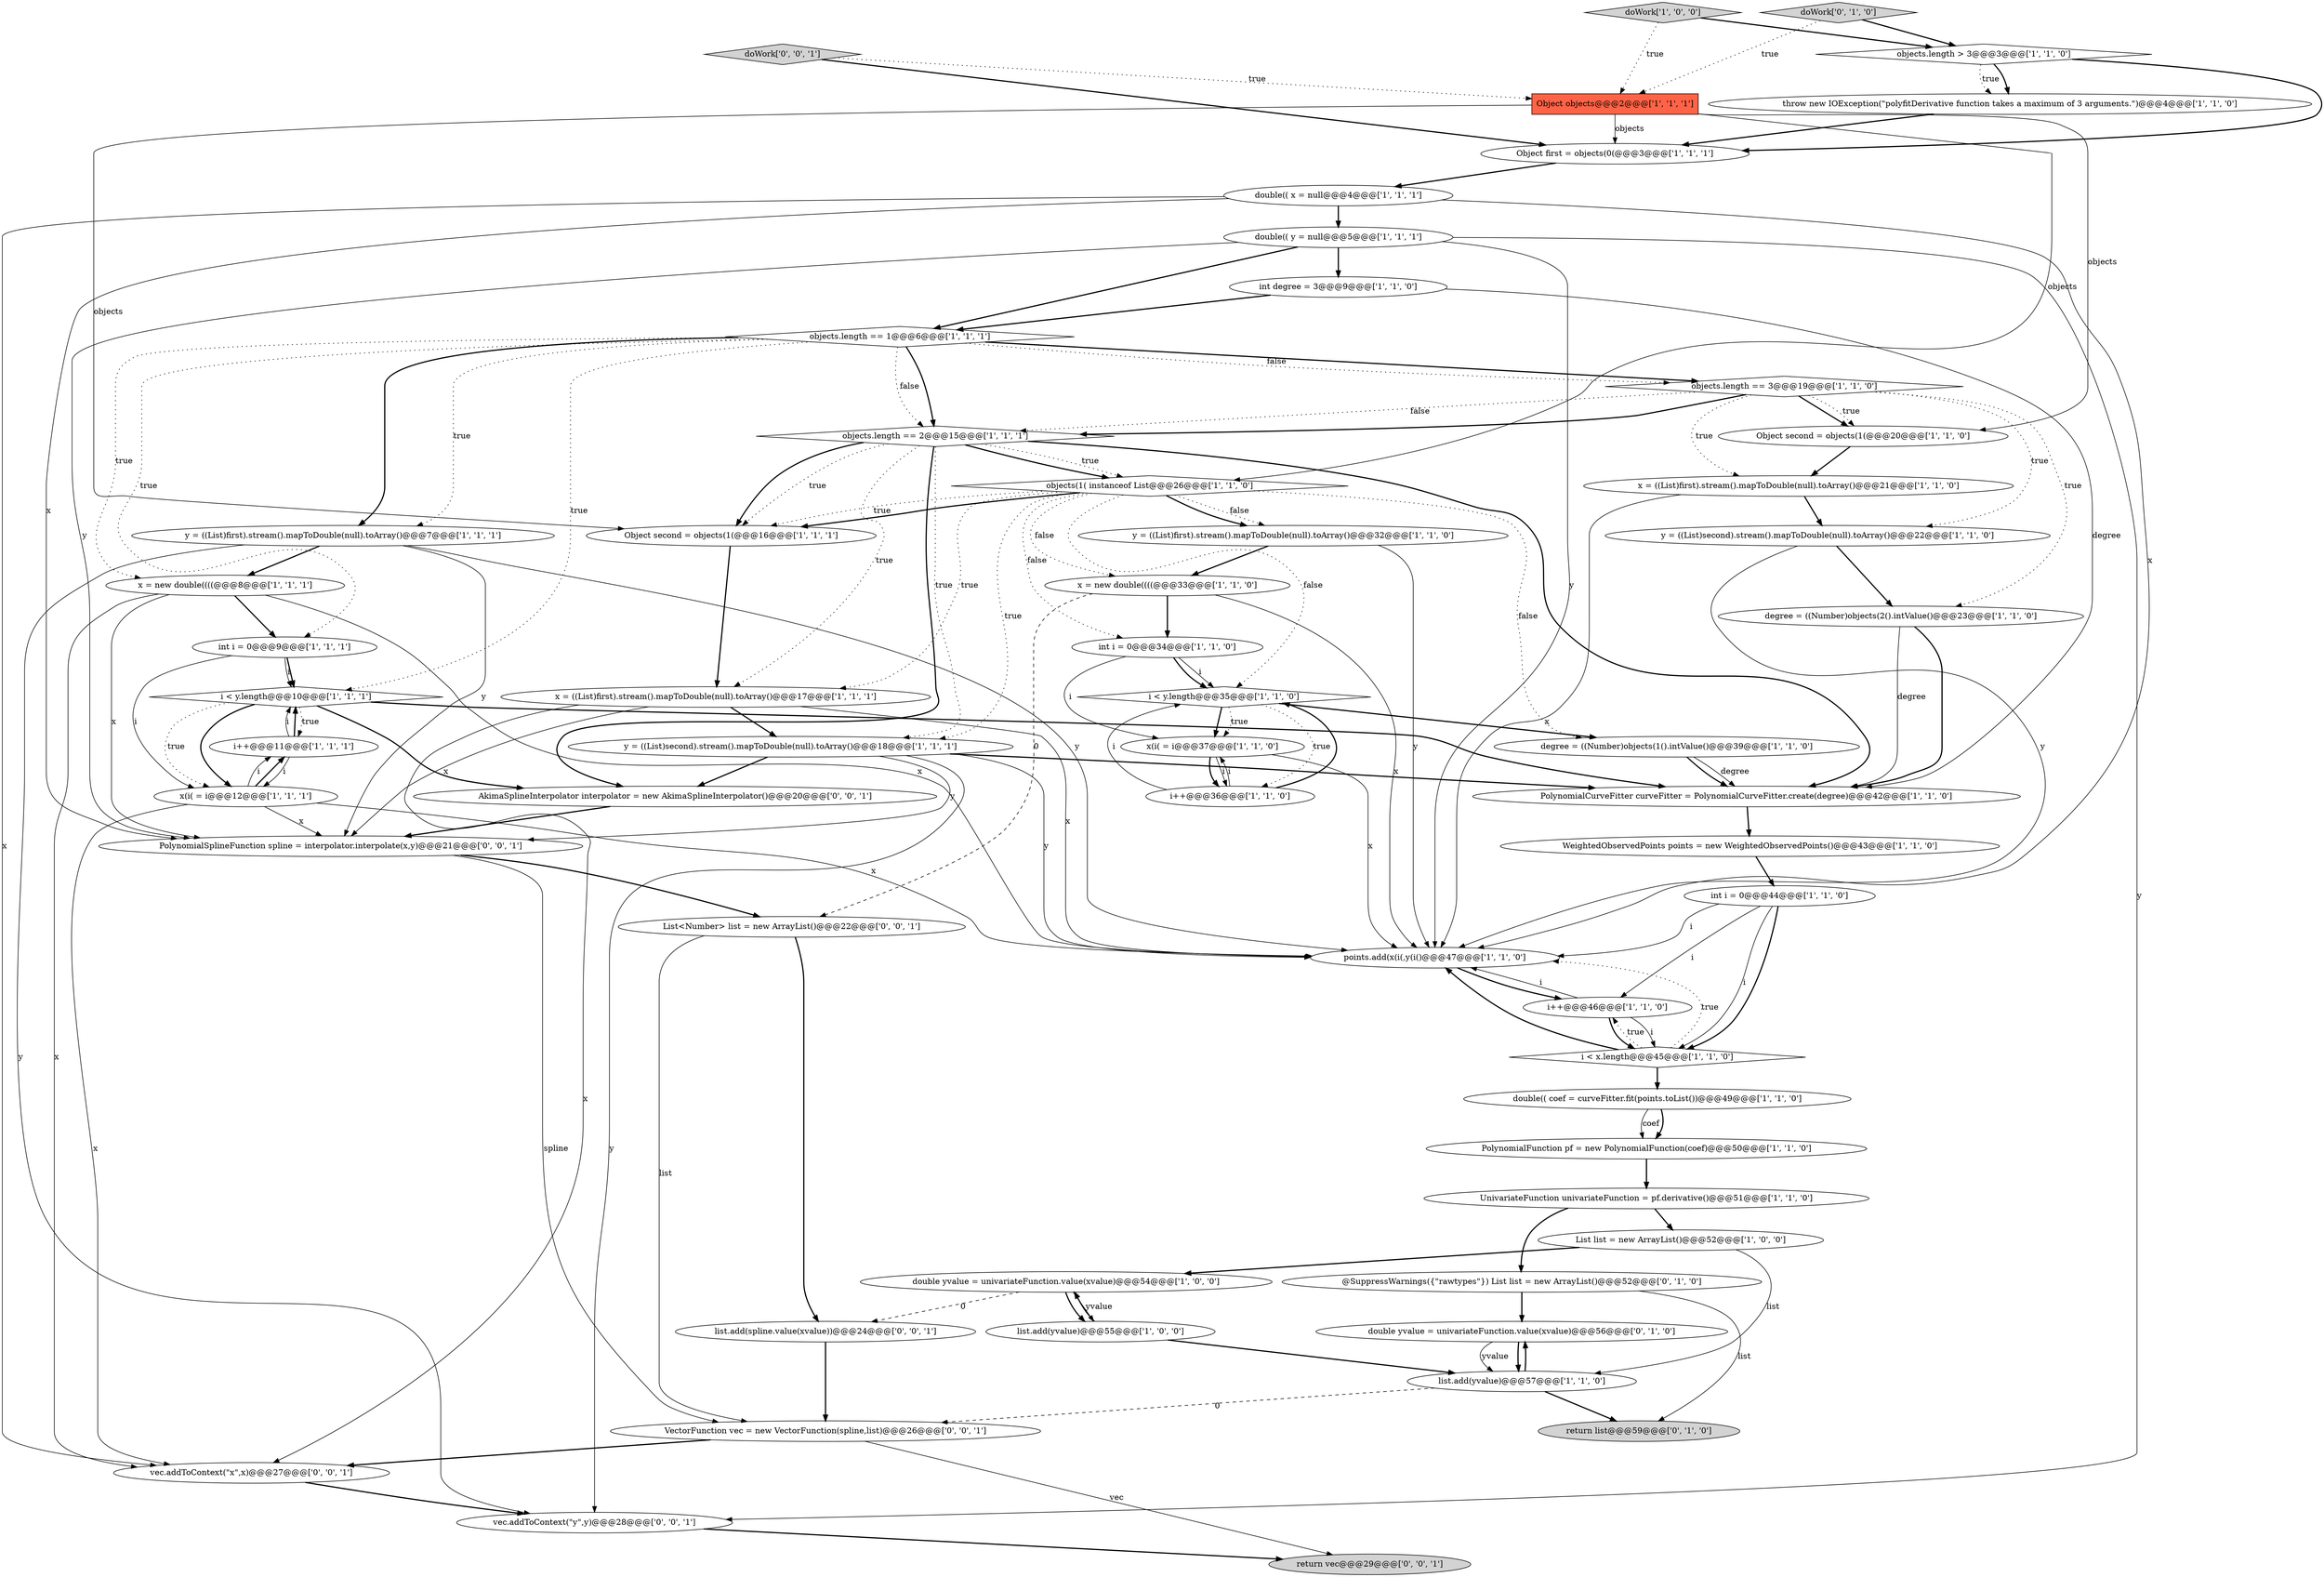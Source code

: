 digraph {
55 [style = filled, label = "return vec@@@29@@@['0', '0', '1']", fillcolor = lightgray, shape = ellipse image = "AAA0AAABBB3BBB"];
9 [style = filled, label = "objects.length > 3@@@3@@@['1', '1', '0']", fillcolor = white, shape = diamond image = "AAA0AAABBB1BBB"];
27 [style = filled, label = "degree = ((Number)objects(2().intValue()@@@23@@@['1', '1', '0']", fillcolor = white, shape = ellipse image = "AAA0AAABBB1BBB"];
50 [style = filled, label = "doWork['0', '0', '1']", fillcolor = lightgray, shape = diamond image = "AAA0AAABBB3BBB"];
54 [style = filled, label = "list.add(spline.value(xvalue))@@@24@@@['0', '0', '1']", fillcolor = white, shape = ellipse image = "AAA0AAABBB3BBB"];
34 [style = filled, label = "PolynomialCurveFitter curveFitter = PolynomialCurveFitter.create(degree)@@@42@@@['1', '1', '0']", fillcolor = white, shape = ellipse image = "AAA0AAABBB1BBB"];
25 [style = filled, label = "int i = 0@@@44@@@['1', '1', '0']", fillcolor = white, shape = ellipse image = "AAA0AAABBB1BBB"];
20 [style = filled, label = "Object second = objects(1(@@@16@@@['1', '1', '1']", fillcolor = white, shape = ellipse image = "AAA0AAABBB1BBB"];
10 [style = filled, label = "objects.length == 3@@@19@@@['1', '1', '0']", fillcolor = white, shape = diamond image = "AAA0AAABBB1BBB"];
31 [style = filled, label = "list.add(yvalue)@@@57@@@['1', '1', '0']", fillcolor = white, shape = ellipse image = "AAA0AAABBB1BBB"];
19 [style = filled, label = "PolynomialFunction pf = new PolynomialFunction(coef)@@@50@@@['1', '1', '0']", fillcolor = white, shape = ellipse image = "AAA0AAABBB1BBB"];
33 [style = filled, label = "i < y.length@@@10@@@['1', '1', '1']", fillcolor = white, shape = diamond image = "AAA0AAABBB1BBB"];
46 [style = filled, label = "return list@@@59@@@['0', '1', '0']", fillcolor = lightgray, shape = ellipse image = "AAA0AAABBB2BBB"];
53 [style = filled, label = "List<Number> list = new ArrayList()@@@22@@@['0', '0', '1']", fillcolor = white, shape = ellipse image = "AAA0AAABBB3BBB"];
0 [style = filled, label = "i++@@@11@@@['1', '1', '1']", fillcolor = white, shape = ellipse image = "AAA0AAABBB1BBB"];
47 [style = filled, label = "double yvalue = univariateFunction.value(xvalue)@@@56@@@['0', '1', '0']", fillcolor = white, shape = ellipse image = "AAA0AAABBB2BBB"];
16 [style = filled, label = "Object first = objects(0(@@@3@@@['1', '1', '1']", fillcolor = white, shape = ellipse image = "AAA0AAABBB1BBB"];
43 [style = filled, label = "objects.length == 1@@@6@@@['1', '1', '1']", fillcolor = white, shape = diamond image = "AAA0AAABBB1BBB"];
6 [style = filled, label = "i < y.length@@@35@@@['1', '1', '0']", fillcolor = white, shape = diamond image = "AAA0AAABBB1BBB"];
22 [style = filled, label = "list.add(yvalue)@@@55@@@['1', '0', '0']", fillcolor = white, shape = ellipse image = "AAA0AAABBB1BBB"];
7 [style = filled, label = "Object objects@@@2@@@['1', '1', '1']", fillcolor = tomato, shape = box image = "AAA0AAABBB1BBB"];
42 [style = filled, label = "double(( y = null@@@5@@@['1', '1', '1']", fillcolor = white, shape = ellipse image = "AAA0AAABBB1BBB"];
17 [style = filled, label = "objects.length == 2@@@15@@@['1', '1', '1']", fillcolor = white, shape = diamond image = "AAA0AAABBB1BBB"];
48 [style = filled, label = "@SuppressWarnings({\"rawtypes\"}) List list = new ArrayList()@@@52@@@['0', '1', '0']", fillcolor = white, shape = ellipse image = "AAA0AAABBB2BBB"];
39 [style = filled, label = "objects(1( instanceof List@@@26@@@['1', '1', '0']", fillcolor = white, shape = diamond image = "AAA0AAABBB1BBB"];
51 [style = filled, label = "vec.addToContext(\"y\",y)@@@28@@@['0', '0', '1']", fillcolor = white, shape = ellipse image = "AAA0AAABBB3BBB"];
41 [style = filled, label = "x = ((List)first).stream().mapToDouble(null).toArray()@@@21@@@['1', '1', '0']", fillcolor = white, shape = ellipse image = "AAA0AAABBB1BBB"];
14 [style = filled, label = "degree = ((Number)objects(1().intValue()@@@39@@@['1', '1', '0']", fillcolor = white, shape = ellipse image = "AAA0AAABBB1BBB"];
12 [style = filled, label = "double(( coef = curveFitter.fit(points.toList())@@@49@@@['1', '1', '0']", fillcolor = white, shape = ellipse image = "AAA0AAABBB1BBB"];
24 [style = filled, label = "double yvalue = univariateFunction.value(xvalue)@@@54@@@['1', '0', '0']", fillcolor = white, shape = ellipse image = "AAA0AAABBB1BBB"];
3 [style = filled, label = "x = new double((((@@@8@@@['1', '1', '1']", fillcolor = white, shape = ellipse image = "AAA0AAABBB1BBB"];
11 [style = filled, label = "int i = 0@@@9@@@['1', '1', '1']", fillcolor = white, shape = ellipse image = "AAA0AAABBB1BBB"];
8 [style = filled, label = "y = ((List)first).stream().mapToDouble(null).toArray()@@@32@@@['1', '1', '0']", fillcolor = white, shape = ellipse image = "AAA0AAABBB1BBB"];
1 [style = filled, label = "int i = 0@@@34@@@['1', '1', '0']", fillcolor = white, shape = ellipse image = "AAA0AAABBB1BBB"];
2 [style = filled, label = "y = ((List)first).stream().mapToDouble(null).toArray()@@@7@@@['1', '1', '1']", fillcolor = white, shape = ellipse image = "AAA0AAABBB1BBB"];
28 [style = filled, label = "List list = new ArrayList()@@@52@@@['1', '0', '0']", fillcolor = white, shape = ellipse image = "AAA0AAABBB1BBB"];
29 [style = filled, label = "Object second = objects(1(@@@20@@@['1', '1', '0']", fillcolor = white, shape = ellipse image = "AAA0AAABBB1BBB"];
30 [style = filled, label = "x(i( = i@@@37@@@['1', '1', '0']", fillcolor = white, shape = ellipse image = "AAA0AAABBB1BBB"];
32 [style = filled, label = "x = ((List)first).stream().mapToDouble(null).toArray()@@@17@@@['1', '1', '1']", fillcolor = white, shape = ellipse image = "AAA0AAABBB1BBB"];
5 [style = filled, label = "double(( x = null@@@4@@@['1', '1', '1']", fillcolor = white, shape = ellipse image = "AAA0AAABBB1BBB"];
15 [style = filled, label = "throw new IOException(\"polyfitDerivative function takes a maximum of 3 arguments.\")@@@4@@@['1', '1', '0']", fillcolor = white, shape = ellipse image = "AAA0AAABBB1BBB"];
23 [style = filled, label = "points.add(x(i(,y(i()@@@47@@@['1', '1', '0']", fillcolor = white, shape = ellipse image = "AAA0AAABBB1BBB"];
40 [style = filled, label = "y = ((List)second).stream().mapToDouble(null).toArray()@@@22@@@['1', '1', '0']", fillcolor = white, shape = ellipse image = "AAA0AAABBB1BBB"];
49 [style = filled, label = "VectorFunction vec = new VectorFunction(spline,list)@@@26@@@['0', '0', '1']", fillcolor = white, shape = ellipse image = "AAA0AAABBB3BBB"];
21 [style = filled, label = "WeightedObservedPoints points = new WeightedObservedPoints()@@@43@@@['1', '1', '0']", fillcolor = white, shape = ellipse image = "AAA0AAABBB1BBB"];
35 [style = filled, label = "i++@@@36@@@['1', '1', '0']", fillcolor = white, shape = ellipse image = "AAA0AAABBB1BBB"];
26 [style = filled, label = "x(i( = i@@@12@@@['1', '1', '1']", fillcolor = white, shape = ellipse image = "AAA0AAABBB1BBB"];
38 [style = filled, label = "UnivariateFunction univariateFunction = pf.derivative()@@@51@@@['1', '1', '0']", fillcolor = white, shape = ellipse image = "AAA0AAABBB1BBB"];
18 [style = filled, label = "i < x.length@@@45@@@['1', '1', '0']", fillcolor = white, shape = diamond image = "AAA0AAABBB1BBB"];
52 [style = filled, label = "vec.addToContext(\"x\",x)@@@27@@@['0', '0', '1']", fillcolor = white, shape = ellipse image = "AAA0AAABBB3BBB"];
56 [style = filled, label = "AkimaSplineInterpolator interpolator = new AkimaSplineInterpolator()@@@20@@@['0', '0', '1']", fillcolor = white, shape = ellipse image = "AAA0AAABBB3BBB"];
37 [style = filled, label = "int degree = 3@@@9@@@['1', '1', '0']", fillcolor = white, shape = ellipse image = "AAA0AAABBB1BBB"];
57 [style = filled, label = "PolynomialSplineFunction spline = interpolator.interpolate(x,y)@@@21@@@['0', '0', '1']", fillcolor = white, shape = ellipse image = "AAA0AAABBB3BBB"];
44 [style = filled, label = "i++@@@46@@@['1', '1', '0']", fillcolor = white, shape = ellipse image = "AAA0AAABBB1BBB"];
36 [style = filled, label = "doWork['1', '0', '0']", fillcolor = lightgray, shape = diamond image = "AAA0AAABBB1BBB"];
45 [style = filled, label = "doWork['0', '1', '0']", fillcolor = lightgray, shape = diamond image = "AAA0AAABBB2BBB"];
4 [style = filled, label = "y = ((List)second).stream().mapToDouble(null).toArray()@@@18@@@['1', '1', '1']", fillcolor = white, shape = ellipse image = "AAA0AAABBB1BBB"];
13 [style = filled, label = "x = new double((((@@@33@@@['1', '1', '0']", fillcolor = white, shape = ellipse image = "AAA0AAABBB1BBB"];
6->35 [style = dotted, label="true"];
5->52 [style = solid, label="x"];
22->24 [style = bold, label=""];
44->23 [style = solid, label="i"];
39->32 [style = dotted, label="true"];
33->34 [style = bold, label=""];
43->10 [style = bold, label=""];
19->38 [style = bold, label=""];
14->34 [style = solid, label="degree"];
22->31 [style = bold, label=""];
17->4 [style = dotted, label="true"];
42->51 [style = solid, label="y"];
10->27 [style = dotted, label="true"];
32->23 [style = solid, label="x"];
21->25 [style = bold, label=""];
49->55 [style = solid, label="vec"];
2->23 [style = solid, label="y"];
17->20 [style = dotted, label="true"];
43->11 [style = dotted, label="true"];
47->31 [style = solid, label="yvalue"];
39->13 [style = dotted, label="false"];
3->23 [style = solid, label="x"];
15->16 [style = bold, label=""];
17->39 [style = dotted, label="true"];
43->17 [style = bold, label=""];
33->26 [style = dotted, label="true"];
18->44 [style = dotted, label="true"];
16->5 [style = bold, label=""];
13->1 [style = bold, label=""];
17->39 [style = bold, label=""];
49->52 [style = bold, label=""];
50->16 [style = bold, label=""];
30->35 [style = bold, label=""];
30->23 [style = solid, label="x"];
26->52 [style = solid, label="x"];
27->34 [style = bold, label=""];
35->30 [style = solid, label="i"];
17->56 [style = bold, label=""];
40->23 [style = solid, label="y"];
10->40 [style = dotted, label="true"];
43->2 [style = dotted, label="true"];
25->23 [style = solid, label="i"];
35->6 [style = bold, label=""];
41->40 [style = bold, label=""];
38->28 [style = bold, label=""];
35->6 [style = solid, label="i"];
44->18 [style = bold, label=""];
25->18 [style = solid, label="i"];
39->4 [style = dotted, label="true"];
10->17 [style = bold, label=""];
11->33 [style = solid, label="i"];
43->17 [style = dotted, label="false"];
2->51 [style = solid, label="y"];
9->16 [style = bold, label=""];
18->23 [style = dotted, label="true"];
20->32 [style = bold, label=""];
43->33 [style = dotted, label="true"];
10->17 [style = dotted, label="false"];
13->53 [style = dashed, label="0"];
5->42 [style = bold, label=""];
48->46 [style = solid, label="list"];
32->57 [style = solid, label="x"];
2->3 [style = bold, label=""];
25->44 [style = solid, label="i"];
6->14 [style = bold, label=""];
52->51 [style = bold, label=""];
4->56 [style = bold, label=""];
28->31 [style = solid, label="list"];
41->23 [style = solid, label="x"];
45->7 [style = dotted, label="true"];
12->19 [style = bold, label=""];
47->31 [style = bold, label=""];
38->48 [style = bold, label=""];
14->34 [style = bold, label=""];
33->0 [style = dotted, label="true"];
7->39 [style = solid, label="objects"];
0->33 [style = solid, label="i"];
43->3 [style = dotted, label="true"];
11->26 [style = solid, label="i"];
32->4 [style = bold, label=""];
39->6 [style = dotted, label="false"];
34->21 [style = bold, label=""];
32->52 [style = solid, label="x"];
39->8 [style = dotted, label="false"];
13->23 [style = solid, label="x"];
42->23 [style = solid, label="y"];
5->57 [style = solid, label="x"];
53->54 [style = bold, label=""];
4->23 [style = solid, label="y"];
4->34 [style = bold, label=""];
7->20 [style = solid, label="objects"];
53->49 [style = solid, label="list"];
5->23 [style = solid, label="x"];
48->47 [style = bold, label=""];
43->10 [style = dotted, label="false"];
6->30 [style = dotted, label="true"];
2->57 [style = solid, label="y"];
3->52 [style = solid, label="x"];
36->7 [style = dotted, label="true"];
31->47 [style = bold, label=""];
9->15 [style = bold, label=""];
39->14 [style = dotted, label="false"];
39->1 [style = dotted, label="false"];
29->41 [style = bold, label=""];
17->20 [style = bold, label=""];
25->18 [style = bold, label=""];
40->27 [style = bold, label=""];
8->23 [style = solid, label="y"];
26->57 [style = solid, label="x"];
39->8 [style = bold, label=""];
31->46 [style = bold, label=""];
42->57 [style = solid, label="y"];
8->13 [style = bold, label=""];
51->55 [style = bold, label=""];
23->44 [style = bold, label=""];
1->6 [style = solid, label="i"];
24->54 [style = dashed, label="0"];
26->23 [style = solid, label="x"];
6->30 [style = bold, label=""];
18->23 [style = bold, label=""];
31->49 [style = dashed, label="0"];
43->2 [style = bold, label=""];
7->29 [style = solid, label="objects"];
54->49 [style = bold, label=""];
3->11 [style = bold, label=""];
0->33 [style = bold, label=""];
11->33 [style = bold, label=""];
3->57 [style = solid, label="x"];
39->20 [style = dotted, label="true"];
27->34 [style = solid, label="degree"];
26->0 [style = solid, label="i"];
39->20 [style = bold, label=""];
12->19 [style = solid, label="coef"];
37->43 [style = bold, label=""];
10->41 [style = dotted, label="true"];
4->51 [style = solid, label="y"];
45->9 [style = bold, label=""];
42->37 [style = bold, label=""];
42->43 [style = bold, label=""];
24->22 [style = solid, label="yvalue"];
57->49 [style = solid, label="spline"];
17->32 [style = dotted, label="true"];
10->29 [style = bold, label=""];
1->6 [style = bold, label=""];
57->53 [style = bold, label=""];
10->29 [style = dotted, label="true"];
24->22 [style = bold, label=""];
7->16 [style = solid, label="objects"];
56->57 [style = bold, label=""];
50->7 [style = dotted, label="true"];
36->9 [style = bold, label=""];
28->24 [style = bold, label=""];
1->30 [style = solid, label="i"];
30->35 [style = solid, label="i"];
33->56 [style = bold, label=""];
44->18 [style = solid, label="i"];
9->15 [style = dotted, label="true"];
17->34 [style = bold, label=""];
18->12 [style = bold, label=""];
37->34 [style = solid, label="degree"];
4->57 [style = solid, label="y"];
26->0 [style = bold, label=""];
33->26 [style = bold, label=""];
0->26 [style = solid, label="i"];
}
